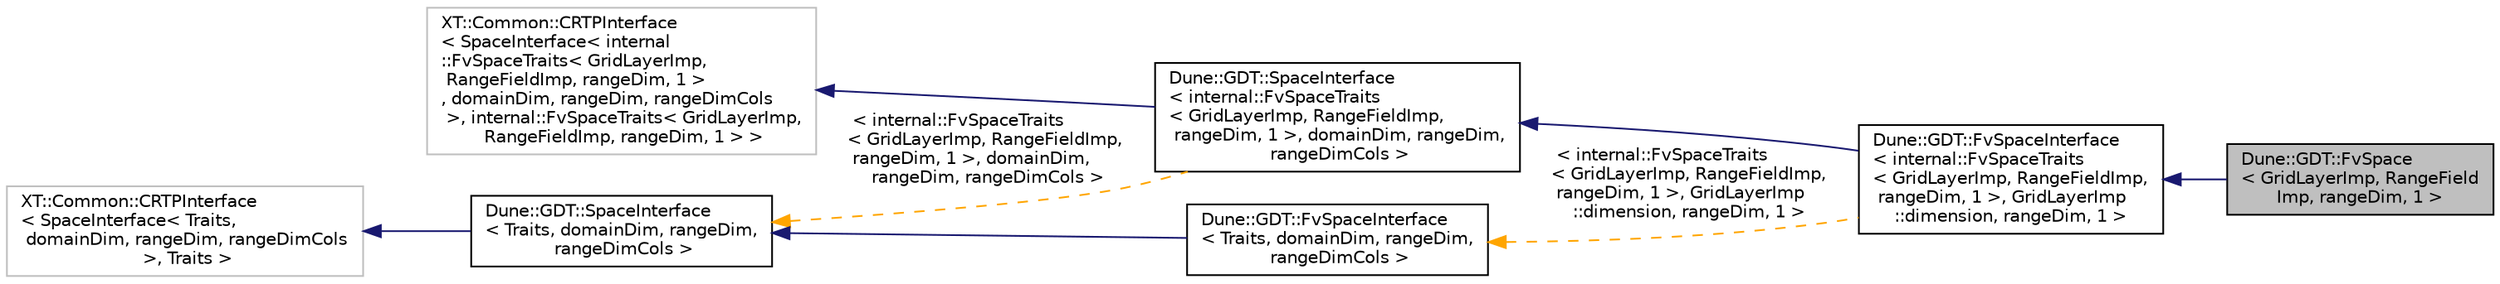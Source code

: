 digraph "Dune::GDT::FvSpace&lt; GridLayerImp, RangeFieldImp, rangeDim, 1 &gt;"
{
  edge [fontname="Helvetica",fontsize="10",labelfontname="Helvetica",labelfontsize="10"];
  node [fontname="Helvetica",fontsize="10",shape=record];
  rankdir="LR";
  Node0 [label="Dune::GDT::FvSpace\l\< GridLayerImp, RangeField\lImp, rangeDim, 1 \>",height=0.2,width=0.4,color="black", fillcolor="grey75", style="filled", fontcolor="black"];
  Node1 -> Node0 [dir="back",color="midnightblue",fontsize="10",style="solid",fontname="Helvetica"];
  Node1 [label="Dune::GDT::FvSpaceInterface\l\< internal::FvSpaceTraits\l\< GridLayerImp, RangeFieldImp,\l rangeDim, 1 \>, GridLayerImp\l::dimension, rangeDim, 1 \>",height=0.2,width=0.4,color="black", fillcolor="white", style="filled",URL="$a02640.html"];
  Node2 -> Node1 [dir="back",color="midnightblue",fontsize="10",style="solid",fontname="Helvetica"];
  Node2 [label="Dune::GDT::SpaceInterface\l\< internal::FvSpaceTraits\l\< GridLayerImp, RangeFieldImp,\l rangeDim, 1 \>, domainDim, rangeDim,\l rangeDimCols \>",height=0.2,width=0.4,color="black", fillcolor="white", style="filled",URL="$a02712.html"];
  Node3 -> Node2 [dir="back",color="midnightblue",fontsize="10",style="solid",fontname="Helvetica"];
  Node3 [label="XT::Common::CRTPInterface\l\< SpaceInterface\< internal\l::FvSpaceTraits\< GridLayerImp,\l RangeFieldImp, rangeDim, 1 \>\l, domainDim, rangeDim, rangeDimCols\l \>, internal::FvSpaceTraits\< GridLayerImp,\l RangeFieldImp, rangeDim, 1 \> \>",height=0.2,width=0.4,color="grey75", fillcolor="white", style="filled"];
  Node4 -> Node2 [dir="back",color="orange",fontsize="10",style="dashed",label=" \< internal::FvSpaceTraits\l\< GridLayerImp, RangeFieldImp,\l rangeDim, 1 \>, domainDim,\l rangeDim, rangeDimCols \>" ,fontname="Helvetica"];
  Node4 [label="Dune::GDT::SpaceInterface\l\< Traits, domainDim, rangeDim,\l rangeDimCols \>",height=0.2,width=0.4,color="black", fillcolor="white", style="filled",URL="$a02712.html"];
  Node5 -> Node4 [dir="back",color="midnightblue",fontsize="10",style="solid",fontname="Helvetica"];
  Node5 [label="XT::Common::CRTPInterface\l\< SpaceInterface\< Traits,\l domainDim, rangeDim, rangeDimCols\l \>, Traits \>",height=0.2,width=0.4,color="grey75", fillcolor="white", style="filled"];
  Node6 -> Node1 [dir="back",color="orange",fontsize="10",style="dashed",label=" \< internal::FvSpaceTraits\l\< GridLayerImp, RangeFieldImp,\l rangeDim, 1 \>, GridLayerImp\l::dimension, rangeDim, 1 \>" ,fontname="Helvetica"];
  Node6 [label="Dune::GDT::FvSpaceInterface\l\< Traits, domainDim, rangeDim,\l rangeDimCols \>",height=0.2,width=0.4,color="black", fillcolor="white", style="filled",URL="$a02640.html"];
  Node4 -> Node6 [dir="back",color="midnightblue",fontsize="10",style="solid",fontname="Helvetica"];
}
